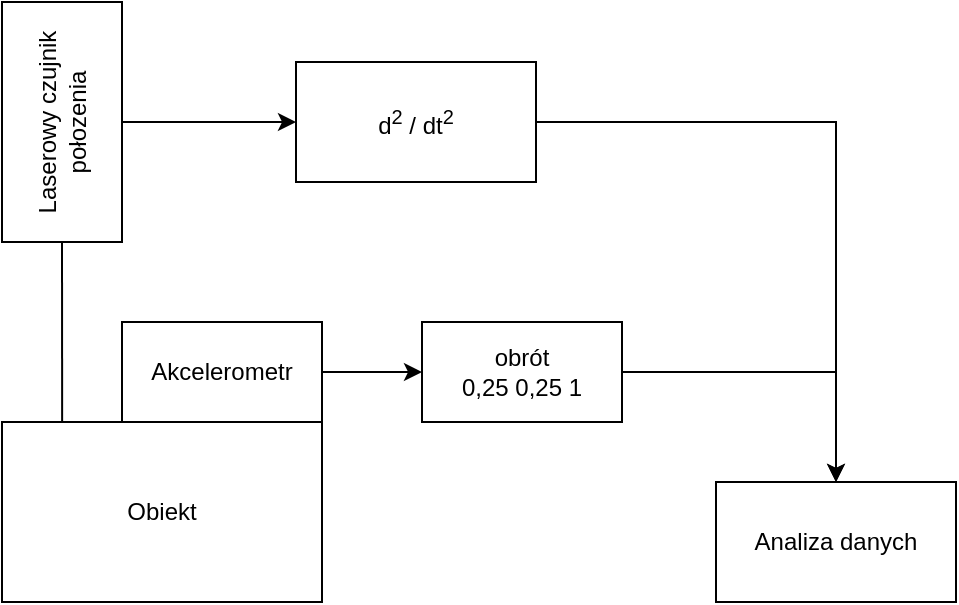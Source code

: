 <mxfile version="20.5.3" type="device"><diagram id="FZXvwXgeaI-MbaQdjOQF" name="Strona-1"><mxGraphModel dx="2062" dy="737" grid="1" gridSize="10" guides="1" tooltips="1" connect="1" arrows="1" fold="1" page="1" pageScale="1" pageWidth="583" pageHeight="827" math="0" shadow="0"><root><mxCell id="0"/><mxCell id="1" parent="0"/><mxCell id="yj1oKcI-0NuQiSBJ1JVP-1" value="Obiekt" style="rounded=0;whiteSpace=wrap;html=1;" parent="1" vertex="1"><mxGeometry x="80" y="230" width="160" height="90" as="geometry"/></mxCell><mxCell id="yj1oKcI-0NuQiSBJ1JVP-8" value="" style="edgeStyle=orthogonalEdgeStyle;rounded=0;orthogonalLoop=1;jettySize=auto;html=1;strokeColor=#000000;" parent="1" source="yj1oKcI-0NuQiSBJ1JVP-2" target="yj1oKcI-0NuQiSBJ1JVP-7" edge="1"><mxGeometry relative="1" as="geometry"/></mxCell><mxCell id="yj1oKcI-0NuQiSBJ1JVP-2" value="Akcelerometr" style="rounded=0;whiteSpace=wrap;html=1;" parent="1" vertex="1"><mxGeometry x="140" y="180" width="100" height="50" as="geometry"/></mxCell><mxCell id="yj1oKcI-0NuQiSBJ1JVP-6" value="" style="edgeStyle=orthogonalEdgeStyle;rounded=0;orthogonalLoop=1;jettySize=auto;html=1;strokeColor=#000000;" parent="1" source="yj1oKcI-0NuQiSBJ1JVP-3" target="yj1oKcI-0NuQiSBJ1JVP-5" edge="1"><mxGeometry relative="1" as="geometry"/></mxCell><mxCell id="yj1oKcI-0NuQiSBJ1JVP-3" value="Laserowy czujnik połozenia" style="rounded=0;whiteSpace=wrap;html=1;rotation=-90;" parent="1" vertex="1"><mxGeometry x="50" y="50" width="120" height="60" as="geometry"/></mxCell><mxCell id="yj1oKcI-0NuQiSBJ1JVP-4" value="" style="endArrow=none;html=1;rounded=0;entryX=0;entryY=0.5;entryDx=0;entryDy=0;exitX=0.188;exitY=0;exitDx=0;exitDy=0;exitPerimeter=0;strokeColor=#000000;" parent="1" source="yj1oKcI-0NuQiSBJ1JVP-1" target="yj1oKcI-0NuQiSBJ1JVP-3" edge="1"><mxGeometry width="50" height="50" relative="1" as="geometry"><mxPoint x="27" y="210" as="sourcePoint"/><mxPoint x="357" y="210" as="targetPoint"/></mxGeometry></mxCell><mxCell id="yj1oKcI-0NuQiSBJ1JVP-10" value="" style="edgeStyle=orthogonalEdgeStyle;rounded=0;orthogonalLoop=1;jettySize=auto;html=1;strokeColor=#000000;" parent="1" source="yj1oKcI-0NuQiSBJ1JVP-5" target="yj1oKcI-0NuQiSBJ1JVP-9" edge="1"><mxGeometry relative="1" as="geometry"/></mxCell><mxCell id="yj1oKcI-0NuQiSBJ1JVP-5" value="d&lt;sup&gt;2&lt;/sup&gt;&amp;nbsp;/ dt&lt;sup&gt;2&lt;/sup&gt;" style="whiteSpace=wrap;html=1;rounded=0;" parent="1" vertex="1"><mxGeometry x="227" y="50" width="120" height="60" as="geometry"/></mxCell><mxCell id="yj1oKcI-0NuQiSBJ1JVP-7" value="obrót&lt;br&gt;0,25 0,25 1" style="rounded=0;whiteSpace=wrap;html=1;" parent="1" vertex="1"><mxGeometry x="290" y="180" width="100" height="50" as="geometry"/></mxCell><mxCell id="yj1oKcI-0NuQiSBJ1JVP-9" value="Analiza danych" style="whiteSpace=wrap;html=1;rounded=0;" parent="1" vertex="1"><mxGeometry x="437" y="260" width="120" height="60" as="geometry"/></mxCell><mxCell id="yj1oKcI-0NuQiSBJ1JVP-13" value="" style="endArrow=classic;html=1;rounded=0;strokeColor=#000000;exitX=1;exitY=0.5;exitDx=0;exitDy=0;entryX=0.5;entryY=0;entryDx=0;entryDy=0;edgeStyle=orthogonalEdgeStyle;" parent="1" source="yj1oKcI-0NuQiSBJ1JVP-7" target="yj1oKcI-0NuQiSBJ1JVP-9" edge="1"><mxGeometry width="50" height="50" relative="1" as="geometry"><mxPoint x="347" y="310" as="sourcePoint"/><mxPoint x="397" y="260" as="targetPoint"/></mxGeometry></mxCell></root></mxGraphModel></diagram></mxfile>